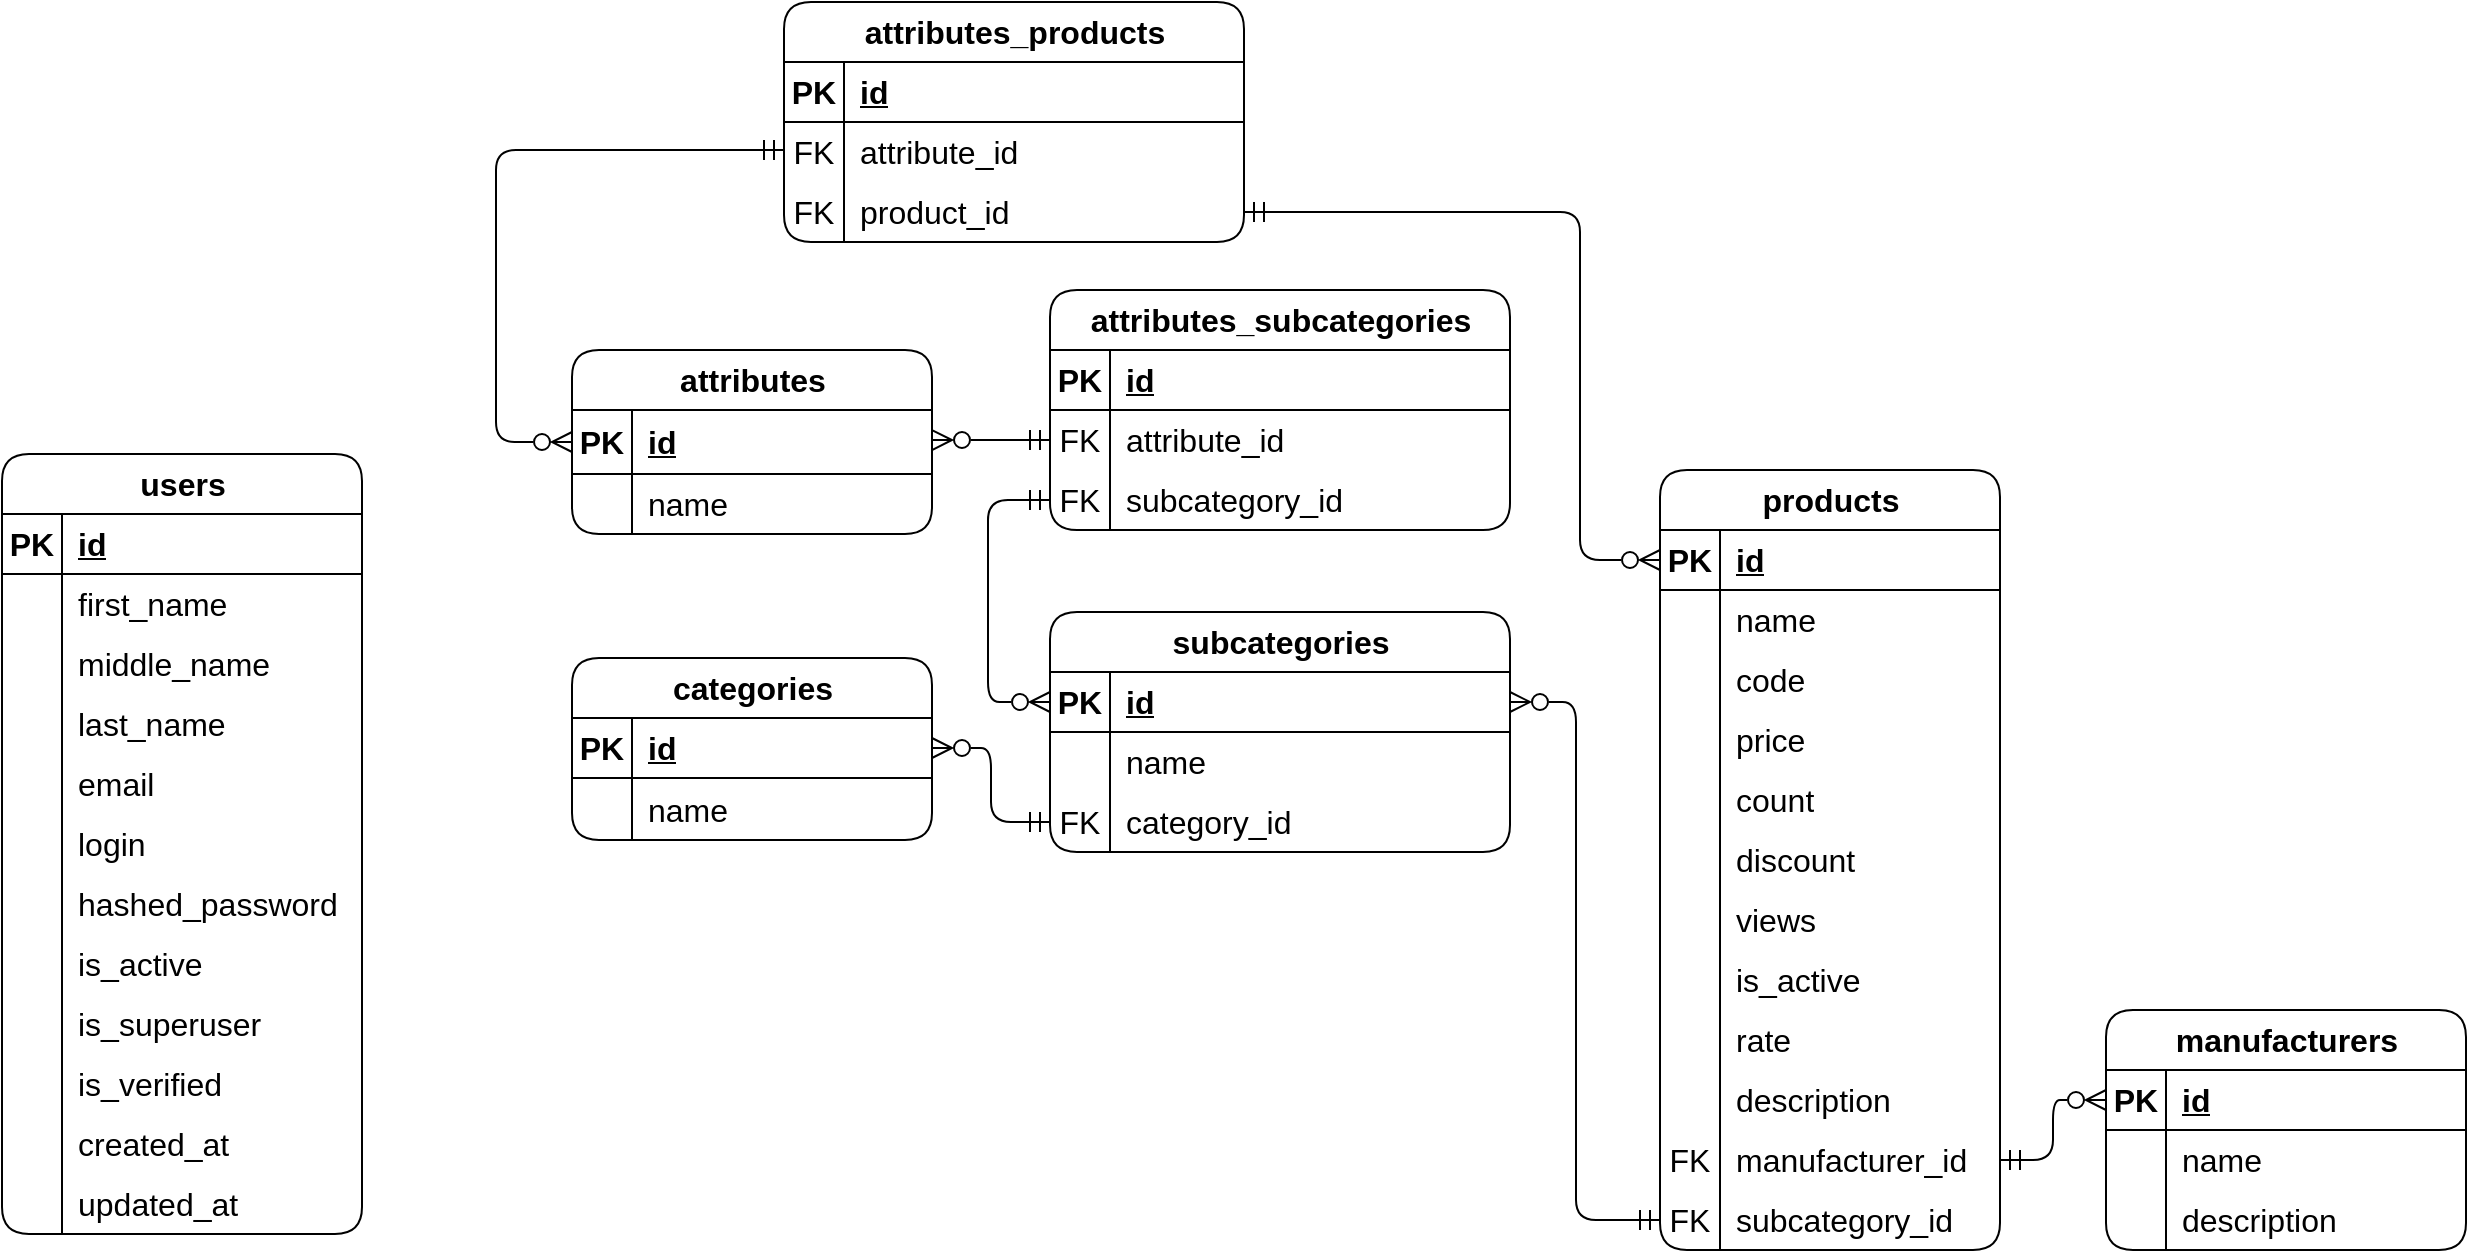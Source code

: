<mxfile version="21.6.1" type="device">
  <diagram id="R2lEEEUBdFMjLlhIrx00" name="Page-1">
    <mxGraphModel dx="1834" dy="1576" grid="0" gridSize="10" guides="1" tooltips="1" connect="1" arrows="1" fold="1" page="0" pageScale="1" pageWidth="850" pageHeight="1100" background="none" math="0" shadow="0" extFonts="Permanent Marker^https://fonts.googleapis.com/css?family=Permanent+Marker">
      <root>
        <mxCell id="0" />
        <mxCell id="1" parent="0" />
        <mxCell id="Qd2Kenu6FTk5K9v4xmrG-73" value="categories" style="shape=table;startSize=30;container=1;collapsible=0;childLayout=tableLayout;fixedRows=1;rowLines=0;fontStyle=1;align=center;resizeLast=1;html=1;fontSize=16;resizable=1;movable=1;expand=1;rounded=1;labelBackgroundColor=none;" parent="1" vertex="1">
          <mxGeometry x="-47" y="-89" width="180" height="91" as="geometry" />
        </mxCell>
        <mxCell id="Qd2Kenu6FTk5K9v4xmrG-74" value="" style="shape=tableRow;horizontal=0;startSize=0;swimlaneHead=0;swimlaneBody=0;fillColor=none;collapsible=0;dropTarget=0;points=[[0,0.5],[1,0.5]];portConstraint=eastwest;top=0;left=0;right=0;bottom=1;fontSize=16;labelBackgroundColor=none;" parent="Qd2Kenu6FTk5K9v4xmrG-73" vertex="1">
          <mxGeometry y="30" width="180" height="30" as="geometry" />
        </mxCell>
        <mxCell id="Qd2Kenu6FTk5K9v4xmrG-75" value="PK" style="shape=partialRectangle;connectable=0;fillColor=none;top=0;left=0;bottom=0;right=0;fontStyle=1;overflow=hidden;whiteSpace=wrap;html=1;fontSize=16;labelBackgroundColor=none;" parent="Qd2Kenu6FTk5K9v4xmrG-74" vertex="1">
          <mxGeometry width="30" height="30" as="geometry">
            <mxRectangle width="30" height="30" as="alternateBounds" />
          </mxGeometry>
        </mxCell>
        <mxCell id="Qd2Kenu6FTk5K9v4xmrG-76" value="id" style="shape=partialRectangle;connectable=0;fillColor=none;top=0;left=0;bottom=0;right=0;align=left;spacingLeft=6;fontStyle=5;overflow=hidden;whiteSpace=wrap;html=1;fontSize=16;labelBackgroundColor=none;" parent="Qd2Kenu6FTk5K9v4xmrG-74" vertex="1">
          <mxGeometry x="30" width="150" height="30" as="geometry">
            <mxRectangle width="150" height="30" as="alternateBounds" />
          </mxGeometry>
        </mxCell>
        <mxCell id="Qd2Kenu6FTk5K9v4xmrG-77" value="" style="shape=tableRow;horizontal=0;startSize=0;swimlaneHead=0;swimlaneBody=0;fillColor=none;collapsible=0;dropTarget=0;points=[[0,0.5],[1,0.5]];portConstraint=eastwest;top=0;left=0;right=0;bottom=0;fontSize=16;labelBackgroundColor=none;" parent="Qd2Kenu6FTk5K9v4xmrG-73" vertex="1">
          <mxGeometry y="60" width="180" height="31" as="geometry" />
        </mxCell>
        <mxCell id="Qd2Kenu6FTk5K9v4xmrG-78" value="" style="shape=partialRectangle;connectable=0;fillColor=none;top=0;left=0;bottom=0;right=0;editable=1;overflow=hidden;whiteSpace=wrap;html=1;fontSize=16;labelBackgroundColor=none;" parent="Qd2Kenu6FTk5K9v4xmrG-77" vertex="1">
          <mxGeometry width="30" height="31" as="geometry">
            <mxRectangle width="30" height="31" as="alternateBounds" />
          </mxGeometry>
        </mxCell>
        <mxCell id="Qd2Kenu6FTk5K9v4xmrG-79" value="name" style="shape=partialRectangle;connectable=0;fillColor=none;top=0;left=0;bottom=0;right=0;align=left;spacingLeft=6;overflow=hidden;whiteSpace=wrap;html=1;fontSize=16;labelBackgroundColor=none;" parent="Qd2Kenu6FTk5K9v4xmrG-77" vertex="1">
          <mxGeometry x="30" width="150" height="31" as="geometry">
            <mxRectangle width="150" height="31" as="alternateBounds" />
          </mxGeometry>
        </mxCell>
        <mxCell id="Qd2Kenu6FTk5K9v4xmrG-87" value="users" style="shape=table;startSize=30;container=1;collapsible=0;childLayout=tableLayout;fixedRows=1;rowLines=0;fontStyle=1;align=center;resizeLast=1;html=1;fontSize=16;resizable=1;movable=1;expand=1;rounded=1;labelBackgroundColor=none;" parent="1" vertex="1">
          <mxGeometry x="-332" y="-191" width="180" height="390" as="geometry" />
        </mxCell>
        <mxCell id="Qd2Kenu6FTk5K9v4xmrG-88" value="" style="shape=tableRow;horizontal=0;startSize=0;swimlaneHead=0;swimlaneBody=0;fillColor=none;collapsible=0;dropTarget=0;points=[[0,0.5],[1,0.5]];portConstraint=eastwest;top=0;left=0;right=0;bottom=1;fontSize=16;labelBackgroundColor=none;" parent="Qd2Kenu6FTk5K9v4xmrG-87" vertex="1">
          <mxGeometry y="30" width="180" height="30" as="geometry" />
        </mxCell>
        <mxCell id="Qd2Kenu6FTk5K9v4xmrG-89" value="PK" style="shape=partialRectangle;connectable=0;fillColor=none;top=0;left=0;bottom=0;right=0;fontStyle=1;overflow=hidden;whiteSpace=wrap;html=1;fontSize=16;labelBackgroundColor=none;" parent="Qd2Kenu6FTk5K9v4xmrG-88" vertex="1">
          <mxGeometry width="30" height="30" as="geometry">
            <mxRectangle width="30" height="30" as="alternateBounds" />
          </mxGeometry>
        </mxCell>
        <mxCell id="Qd2Kenu6FTk5K9v4xmrG-90" value="id" style="shape=partialRectangle;connectable=0;fillColor=none;top=0;left=0;bottom=0;right=0;align=left;spacingLeft=6;fontStyle=5;overflow=hidden;whiteSpace=wrap;html=1;fontSize=16;labelBackgroundColor=none;" parent="Qd2Kenu6FTk5K9v4xmrG-88" vertex="1">
          <mxGeometry x="30" width="150" height="30" as="geometry">
            <mxRectangle width="150" height="30" as="alternateBounds" />
          </mxGeometry>
        </mxCell>
        <mxCell id="Qd2Kenu6FTk5K9v4xmrG-91" value="" style="shape=tableRow;horizontal=0;startSize=0;swimlaneHead=0;swimlaneBody=0;fillColor=none;collapsible=0;dropTarget=0;points=[[0,0.5],[1,0.5]];portConstraint=eastwest;top=0;left=0;right=0;bottom=0;fontSize=16;labelBackgroundColor=none;" parent="Qd2Kenu6FTk5K9v4xmrG-87" vertex="1">
          <mxGeometry y="60" width="180" height="30" as="geometry" />
        </mxCell>
        <mxCell id="Qd2Kenu6FTk5K9v4xmrG-92" value="" style="shape=partialRectangle;connectable=0;fillColor=none;top=0;left=0;bottom=0;right=0;editable=1;overflow=hidden;whiteSpace=wrap;html=1;fontSize=16;labelBackgroundColor=none;" parent="Qd2Kenu6FTk5K9v4xmrG-91" vertex="1">
          <mxGeometry width="30" height="30" as="geometry">
            <mxRectangle width="30" height="30" as="alternateBounds" />
          </mxGeometry>
        </mxCell>
        <mxCell id="Qd2Kenu6FTk5K9v4xmrG-93" value="first_name" style="shape=partialRectangle;connectable=0;fillColor=none;top=0;left=0;bottom=0;right=0;align=left;spacingLeft=6;overflow=hidden;whiteSpace=wrap;html=1;fontSize=16;labelBackgroundColor=none;" parent="Qd2Kenu6FTk5K9v4xmrG-91" vertex="1">
          <mxGeometry x="30" width="150" height="30" as="geometry">
            <mxRectangle width="150" height="30" as="alternateBounds" />
          </mxGeometry>
        </mxCell>
        <mxCell id="Qd2Kenu6FTk5K9v4xmrG-94" value="" style="shape=tableRow;horizontal=0;startSize=0;swimlaneHead=0;swimlaneBody=0;fillColor=none;collapsible=0;dropTarget=0;points=[[0,0.5],[1,0.5]];portConstraint=eastwest;top=0;left=0;right=0;bottom=0;fontSize=16;labelBackgroundColor=none;" parent="Qd2Kenu6FTk5K9v4xmrG-87" vertex="1">
          <mxGeometry y="90" width="180" height="30" as="geometry" />
        </mxCell>
        <mxCell id="Qd2Kenu6FTk5K9v4xmrG-95" value="" style="shape=partialRectangle;connectable=0;fillColor=none;top=0;left=0;bottom=0;right=0;editable=1;overflow=hidden;whiteSpace=wrap;html=1;fontSize=16;labelBackgroundColor=none;" parent="Qd2Kenu6FTk5K9v4xmrG-94" vertex="1">
          <mxGeometry width="30" height="30" as="geometry">
            <mxRectangle width="30" height="30" as="alternateBounds" />
          </mxGeometry>
        </mxCell>
        <mxCell id="Qd2Kenu6FTk5K9v4xmrG-96" value="middle_name" style="shape=partialRectangle;connectable=0;fillColor=none;top=0;left=0;bottom=0;right=0;align=left;spacingLeft=6;overflow=hidden;whiteSpace=wrap;html=1;fontSize=16;labelBackgroundColor=none;" parent="Qd2Kenu6FTk5K9v4xmrG-94" vertex="1">
          <mxGeometry x="30" width="150" height="30" as="geometry">
            <mxRectangle width="150" height="30" as="alternateBounds" />
          </mxGeometry>
        </mxCell>
        <mxCell id="aoGhr8OTvPEaQ9YA5tF9-1" value="" style="shape=tableRow;horizontal=0;startSize=0;swimlaneHead=0;swimlaneBody=0;fillColor=none;collapsible=0;dropTarget=0;points=[[0,0.5],[1,0.5]];portConstraint=eastwest;top=0;left=0;right=0;bottom=0;fontSize=16;labelBackgroundColor=none;" parent="Qd2Kenu6FTk5K9v4xmrG-87" vertex="1">
          <mxGeometry y="120" width="180" height="30" as="geometry" />
        </mxCell>
        <mxCell id="aoGhr8OTvPEaQ9YA5tF9-2" value="" style="shape=partialRectangle;connectable=0;fillColor=none;top=0;left=0;bottom=0;right=0;editable=1;overflow=hidden;whiteSpace=wrap;html=1;fontSize=16;labelBackgroundColor=none;" parent="aoGhr8OTvPEaQ9YA5tF9-1" vertex="1">
          <mxGeometry width="30" height="30" as="geometry">
            <mxRectangle width="30" height="30" as="alternateBounds" />
          </mxGeometry>
        </mxCell>
        <mxCell id="aoGhr8OTvPEaQ9YA5tF9-3" value="last_name" style="shape=partialRectangle;connectable=0;fillColor=none;top=0;left=0;bottom=0;right=0;align=left;spacingLeft=6;overflow=hidden;whiteSpace=wrap;html=1;fontSize=16;labelBackgroundColor=none;" parent="aoGhr8OTvPEaQ9YA5tF9-1" vertex="1">
          <mxGeometry x="30" width="150" height="30" as="geometry">
            <mxRectangle width="150" height="30" as="alternateBounds" />
          </mxGeometry>
        </mxCell>
        <mxCell id="Qd2Kenu6FTk5K9v4xmrG-100" value="" style="shape=tableRow;horizontal=0;startSize=0;swimlaneHead=0;swimlaneBody=0;fillColor=none;collapsible=0;dropTarget=0;points=[[0,0.5],[1,0.5]];portConstraint=eastwest;top=0;left=0;right=0;bottom=0;fontSize=16;labelBackgroundColor=none;" parent="Qd2Kenu6FTk5K9v4xmrG-87" vertex="1">
          <mxGeometry y="150" width="180" height="30" as="geometry" />
        </mxCell>
        <mxCell id="Qd2Kenu6FTk5K9v4xmrG-101" value="" style="shape=partialRectangle;connectable=0;fillColor=none;top=0;left=0;bottom=0;right=0;editable=1;overflow=hidden;whiteSpace=wrap;html=1;fontSize=16;labelBackgroundColor=none;" parent="Qd2Kenu6FTk5K9v4xmrG-100" vertex="1">
          <mxGeometry width="30" height="30" as="geometry">
            <mxRectangle width="30" height="30" as="alternateBounds" />
          </mxGeometry>
        </mxCell>
        <mxCell id="Qd2Kenu6FTk5K9v4xmrG-102" value="email&lt;br&gt;" style="shape=partialRectangle;connectable=0;fillColor=none;top=0;left=0;bottom=0;right=0;align=left;spacingLeft=6;overflow=hidden;whiteSpace=wrap;html=1;fontSize=16;labelBackgroundColor=none;" parent="Qd2Kenu6FTk5K9v4xmrG-100" vertex="1">
          <mxGeometry x="30" width="150" height="30" as="geometry">
            <mxRectangle width="150" height="30" as="alternateBounds" />
          </mxGeometry>
        </mxCell>
        <mxCell id="Qd2Kenu6FTk5K9v4xmrG-97" value="" style="shape=tableRow;horizontal=0;startSize=0;swimlaneHead=0;swimlaneBody=0;fillColor=none;collapsible=0;dropTarget=0;points=[[0,0.5],[1,0.5]];portConstraint=eastwest;top=0;left=0;right=0;bottom=0;fontSize=16;labelBackgroundColor=none;" parent="Qd2Kenu6FTk5K9v4xmrG-87" vertex="1">
          <mxGeometry y="180" width="180" height="30" as="geometry" />
        </mxCell>
        <mxCell id="Qd2Kenu6FTk5K9v4xmrG-98" value="" style="shape=partialRectangle;connectable=0;fillColor=none;top=0;left=0;bottom=0;right=0;editable=1;overflow=hidden;whiteSpace=wrap;html=1;fontSize=16;labelBackgroundColor=none;" parent="Qd2Kenu6FTk5K9v4xmrG-97" vertex="1">
          <mxGeometry width="30" height="30" as="geometry">
            <mxRectangle width="30" height="30" as="alternateBounds" />
          </mxGeometry>
        </mxCell>
        <mxCell id="Qd2Kenu6FTk5K9v4xmrG-99" value="login" style="shape=partialRectangle;connectable=0;fillColor=none;top=0;left=0;bottom=0;right=0;align=left;spacingLeft=6;overflow=hidden;whiteSpace=wrap;html=1;fontSize=16;labelBackgroundColor=none;" parent="Qd2Kenu6FTk5K9v4xmrG-97" vertex="1">
          <mxGeometry x="30" width="150" height="30" as="geometry">
            <mxRectangle width="150" height="30" as="alternateBounds" />
          </mxGeometry>
        </mxCell>
        <mxCell id="Qd2Kenu6FTk5K9v4xmrG-103" value="" style="shape=tableRow;horizontal=0;startSize=0;swimlaneHead=0;swimlaneBody=0;fillColor=none;collapsible=0;dropTarget=0;points=[[0,0.5],[1,0.5]];portConstraint=eastwest;top=0;left=0;right=0;bottom=0;fontSize=16;labelBackgroundColor=none;" parent="Qd2Kenu6FTk5K9v4xmrG-87" vertex="1">
          <mxGeometry y="210" width="180" height="30" as="geometry" />
        </mxCell>
        <mxCell id="Qd2Kenu6FTk5K9v4xmrG-104" value="" style="shape=partialRectangle;connectable=0;fillColor=none;top=0;left=0;bottom=0;right=0;editable=1;overflow=hidden;whiteSpace=wrap;html=1;fontSize=16;labelBackgroundColor=none;" parent="Qd2Kenu6FTk5K9v4xmrG-103" vertex="1">
          <mxGeometry width="30" height="30" as="geometry">
            <mxRectangle width="30" height="30" as="alternateBounds" />
          </mxGeometry>
        </mxCell>
        <mxCell id="Qd2Kenu6FTk5K9v4xmrG-105" value="hashed_password&lt;br&gt;" style="shape=partialRectangle;connectable=0;fillColor=none;top=0;left=0;bottom=0;right=0;align=left;spacingLeft=6;overflow=hidden;whiteSpace=wrap;html=1;fontSize=16;labelBackgroundColor=none;" parent="Qd2Kenu6FTk5K9v4xmrG-103" vertex="1">
          <mxGeometry x="30" width="150" height="30" as="geometry">
            <mxRectangle width="150" height="30" as="alternateBounds" />
          </mxGeometry>
        </mxCell>
        <mxCell id="Qd2Kenu6FTk5K9v4xmrG-106" value="" style="shape=tableRow;horizontal=0;startSize=0;swimlaneHead=0;swimlaneBody=0;fillColor=none;collapsible=0;dropTarget=0;points=[[0,0.5],[1,0.5]];portConstraint=eastwest;top=0;left=0;right=0;bottom=0;fontSize=16;labelBackgroundColor=none;" parent="Qd2Kenu6FTk5K9v4xmrG-87" vertex="1">
          <mxGeometry y="240" width="180" height="30" as="geometry" />
        </mxCell>
        <mxCell id="Qd2Kenu6FTk5K9v4xmrG-107" value="" style="shape=partialRectangle;connectable=0;fillColor=none;top=0;left=0;bottom=0;right=0;editable=1;overflow=hidden;whiteSpace=wrap;html=1;fontSize=16;labelBackgroundColor=none;" parent="Qd2Kenu6FTk5K9v4xmrG-106" vertex="1">
          <mxGeometry width="30" height="30" as="geometry">
            <mxRectangle width="30" height="30" as="alternateBounds" />
          </mxGeometry>
        </mxCell>
        <mxCell id="Qd2Kenu6FTk5K9v4xmrG-108" value="is_active" style="shape=partialRectangle;connectable=0;fillColor=none;top=0;left=0;bottom=0;right=0;align=left;spacingLeft=6;overflow=hidden;whiteSpace=wrap;html=1;fontSize=16;labelBackgroundColor=none;" parent="Qd2Kenu6FTk5K9v4xmrG-106" vertex="1">
          <mxGeometry x="30" width="150" height="30" as="geometry">
            <mxRectangle width="150" height="30" as="alternateBounds" />
          </mxGeometry>
        </mxCell>
        <mxCell id="Qd2Kenu6FTk5K9v4xmrG-109" value="" style="shape=tableRow;horizontal=0;startSize=0;swimlaneHead=0;swimlaneBody=0;fillColor=none;collapsible=0;dropTarget=0;points=[[0,0.5],[1,0.5]];portConstraint=eastwest;top=0;left=0;right=0;bottom=0;fontSize=16;labelBackgroundColor=none;" parent="Qd2Kenu6FTk5K9v4xmrG-87" vertex="1">
          <mxGeometry y="270" width="180" height="30" as="geometry" />
        </mxCell>
        <mxCell id="Qd2Kenu6FTk5K9v4xmrG-110" value="" style="shape=partialRectangle;connectable=0;fillColor=none;top=0;left=0;bottom=0;right=0;editable=1;overflow=hidden;whiteSpace=wrap;html=1;fontSize=16;labelBackgroundColor=none;" parent="Qd2Kenu6FTk5K9v4xmrG-109" vertex="1">
          <mxGeometry width="30" height="30" as="geometry">
            <mxRectangle width="30" height="30" as="alternateBounds" />
          </mxGeometry>
        </mxCell>
        <mxCell id="Qd2Kenu6FTk5K9v4xmrG-111" value="is_superuser" style="shape=partialRectangle;connectable=0;fillColor=none;top=0;left=0;bottom=0;right=0;align=left;spacingLeft=6;overflow=hidden;whiteSpace=wrap;html=1;fontSize=16;labelBackgroundColor=none;" parent="Qd2Kenu6FTk5K9v4xmrG-109" vertex="1">
          <mxGeometry x="30" width="150" height="30" as="geometry">
            <mxRectangle width="150" height="30" as="alternateBounds" />
          </mxGeometry>
        </mxCell>
        <mxCell id="Qd2Kenu6FTk5K9v4xmrG-112" value="" style="shape=tableRow;horizontal=0;startSize=0;swimlaneHead=0;swimlaneBody=0;fillColor=none;collapsible=0;dropTarget=0;points=[[0,0.5],[1,0.5]];portConstraint=eastwest;top=0;left=0;right=0;bottom=0;fontSize=16;labelBackgroundColor=none;" parent="Qd2Kenu6FTk5K9v4xmrG-87" vertex="1">
          <mxGeometry y="300" width="180" height="30" as="geometry" />
        </mxCell>
        <mxCell id="Qd2Kenu6FTk5K9v4xmrG-113" value="" style="shape=partialRectangle;connectable=0;fillColor=none;top=0;left=0;bottom=0;right=0;editable=1;overflow=hidden;whiteSpace=wrap;html=1;fontSize=16;labelBackgroundColor=none;" parent="Qd2Kenu6FTk5K9v4xmrG-112" vertex="1">
          <mxGeometry width="30" height="30" as="geometry">
            <mxRectangle width="30" height="30" as="alternateBounds" />
          </mxGeometry>
        </mxCell>
        <mxCell id="Qd2Kenu6FTk5K9v4xmrG-114" value="is_verified" style="shape=partialRectangle;connectable=0;fillColor=none;top=0;left=0;bottom=0;right=0;align=left;spacingLeft=6;overflow=hidden;whiteSpace=wrap;html=1;fontSize=16;labelBackgroundColor=none;" parent="Qd2Kenu6FTk5K9v4xmrG-112" vertex="1">
          <mxGeometry x="30" width="150" height="30" as="geometry">
            <mxRectangle width="150" height="30" as="alternateBounds" />
          </mxGeometry>
        </mxCell>
        <mxCell id="Qd2Kenu6FTk5K9v4xmrG-115" value="" style="shape=tableRow;horizontal=0;startSize=0;swimlaneHead=0;swimlaneBody=0;fillColor=none;collapsible=0;dropTarget=0;points=[[0,0.5],[1,0.5]];portConstraint=eastwest;top=0;left=0;right=0;bottom=0;fontSize=16;labelBackgroundColor=none;" parent="Qd2Kenu6FTk5K9v4xmrG-87" vertex="1">
          <mxGeometry y="330" width="180" height="30" as="geometry" />
        </mxCell>
        <mxCell id="Qd2Kenu6FTk5K9v4xmrG-116" value="" style="shape=partialRectangle;connectable=0;fillColor=none;top=0;left=0;bottom=0;right=0;editable=1;overflow=hidden;whiteSpace=wrap;html=1;fontSize=16;labelBackgroundColor=none;" parent="Qd2Kenu6FTk5K9v4xmrG-115" vertex="1">
          <mxGeometry width="30" height="30" as="geometry">
            <mxRectangle width="30" height="30" as="alternateBounds" />
          </mxGeometry>
        </mxCell>
        <mxCell id="Qd2Kenu6FTk5K9v4xmrG-117" value="created_at" style="shape=partialRectangle;connectable=0;fillColor=none;top=0;left=0;bottom=0;right=0;align=left;spacingLeft=6;overflow=hidden;whiteSpace=wrap;html=1;fontSize=16;labelBackgroundColor=none;" parent="Qd2Kenu6FTk5K9v4xmrG-115" vertex="1">
          <mxGeometry x="30" width="150" height="30" as="geometry">
            <mxRectangle width="150" height="30" as="alternateBounds" />
          </mxGeometry>
        </mxCell>
        <mxCell id="Qd2Kenu6FTk5K9v4xmrG-118" value="" style="shape=tableRow;horizontal=0;startSize=0;swimlaneHead=0;swimlaneBody=0;fillColor=none;collapsible=0;dropTarget=0;points=[[0,0.5],[1,0.5]];portConstraint=eastwest;top=0;left=0;right=0;bottom=0;fontSize=16;labelBackgroundColor=none;" parent="Qd2Kenu6FTk5K9v4xmrG-87" vertex="1">
          <mxGeometry y="360" width="180" height="30" as="geometry" />
        </mxCell>
        <mxCell id="Qd2Kenu6FTk5K9v4xmrG-119" value="" style="shape=partialRectangle;connectable=0;fillColor=none;top=0;left=0;bottom=0;right=0;editable=1;overflow=hidden;whiteSpace=wrap;html=1;fontSize=16;labelBackgroundColor=none;" parent="Qd2Kenu6FTk5K9v4xmrG-118" vertex="1">
          <mxGeometry width="30" height="30" as="geometry">
            <mxRectangle width="30" height="30" as="alternateBounds" />
          </mxGeometry>
        </mxCell>
        <mxCell id="Qd2Kenu6FTk5K9v4xmrG-120" value="updated_at" style="shape=partialRectangle;connectable=0;fillColor=none;top=0;left=0;bottom=0;right=0;align=left;spacingLeft=6;overflow=hidden;whiteSpace=wrap;html=1;fontSize=16;labelBackgroundColor=none;" parent="Qd2Kenu6FTk5K9v4xmrG-118" vertex="1">
          <mxGeometry x="30" width="150" height="30" as="geometry">
            <mxRectangle width="150" height="30" as="alternateBounds" />
          </mxGeometry>
        </mxCell>
        <mxCell id="Qd2Kenu6FTk5K9v4xmrG-131" value="subcategories" style="shape=table;startSize=30;container=1;collapsible=0;childLayout=tableLayout;fixedRows=1;rowLines=0;fontStyle=1;align=center;resizeLast=1;html=1;fontSize=16;resizable=1;movable=1;expand=1;rounded=1;labelBackgroundColor=none;" parent="1" vertex="1">
          <mxGeometry x="192" y="-112" width="230" height="120" as="geometry" />
        </mxCell>
        <mxCell id="Qd2Kenu6FTk5K9v4xmrG-132" value="" style="shape=tableRow;horizontal=0;startSize=0;swimlaneHead=0;swimlaneBody=0;fillColor=none;collapsible=0;dropTarget=0;points=[[0,0.5],[1,0.5]];portConstraint=eastwest;top=0;left=0;right=0;bottom=1;fontSize=16;labelBackgroundColor=none;" parent="Qd2Kenu6FTk5K9v4xmrG-131" vertex="1">
          <mxGeometry y="30" width="230" height="30" as="geometry" />
        </mxCell>
        <mxCell id="Qd2Kenu6FTk5K9v4xmrG-133" value="PK" style="shape=partialRectangle;connectable=0;fillColor=none;top=0;left=0;bottom=0;right=0;fontStyle=1;overflow=hidden;whiteSpace=wrap;html=1;fontSize=16;labelBackgroundColor=none;" parent="Qd2Kenu6FTk5K9v4xmrG-132" vertex="1">
          <mxGeometry width="30" height="30" as="geometry">
            <mxRectangle width="30" height="30" as="alternateBounds" />
          </mxGeometry>
        </mxCell>
        <mxCell id="Qd2Kenu6FTk5K9v4xmrG-134" value="id" style="shape=partialRectangle;connectable=0;fillColor=none;top=0;left=0;bottom=0;right=0;align=left;spacingLeft=6;fontStyle=5;overflow=hidden;whiteSpace=wrap;html=1;fontSize=16;labelBackgroundColor=none;" parent="Qd2Kenu6FTk5K9v4xmrG-132" vertex="1">
          <mxGeometry x="30" width="200" height="30" as="geometry">
            <mxRectangle width="200" height="30" as="alternateBounds" />
          </mxGeometry>
        </mxCell>
        <mxCell id="Qd2Kenu6FTk5K9v4xmrG-135" value="" style="shape=tableRow;horizontal=0;startSize=0;swimlaneHead=0;swimlaneBody=0;fillColor=none;collapsible=0;dropTarget=0;points=[[0,0.5],[1,0.5]];portConstraint=eastwest;top=0;left=0;right=0;bottom=0;fontSize=16;labelBackgroundColor=none;" parent="Qd2Kenu6FTk5K9v4xmrG-131" vertex="1">
          <mxGeometry y="60" width="230" height="30" as="geometry" />
        </mxCell>
        <mxCell id="Qd2Kenu6FTk5K9v4xmrG-136" value="" style="shape=partialRectangle;connectable=0;fillColor=none;top=0;left=0;bottom=0;right=0;editable=1;overflow=hidden;whiteSpace=wrap;html=1;fontSize=16;labelBackgroundColor=none;" parent="Qd2Kenu6FTk5K9v4xmrG-135" vertex="1">
          <mxGeometry width="30" height="30" as="geometry">
            <mxRectangle width="30" height="30" as="alternateBounds" />
          </mxGeometry>
        </mxCell>
        <mxCell id="Qd2Kenu6FTk5K9v4xmrG-137" value="name" style="shape=partialRectangle;connectable=0;fillColor=none;top=0;left=0;bottom=0;right=0;align=left;spacingLeft=6;overflow=hidden;whiteSpace=wrap;html=1;fontSize=16;labelBackgroundColor=none;" parent="Qd2Kenu6FTk5K9v4xmrG-135" vertex="1">
          <mxGeometry x="30" width="200" height="30" as="geometry">
            <mxRectangle width="200" height="30" as="alternateBounds" />
          </mxGeometry>
        </mxCell>
        <mxCell id="Qd2Kenu6FTk5K9v4xmrG-141" value="" style="shape=tableRow;horizontal=0;startSize=0;swimlaneHead=0;swimlaneBody=0;fillColor=none;collapsible=0;dropTarget=0;points=[[0,0.5],[1,0.5]];portConstraint=eastwest;top=0;left=0;right=0;bottom=0;fontSize=16;labelBackgroundColor=none;" parent="Qd2Kenu6FTk5K9v4xmrG-131" vertex="1">
          <mxGeometry y="90" width="230" height="30" as="geometry" />
        </mxCell>
        <mxCell id="Qd2Kenu6FTk5K9v4xmrG-142" value="FK" style="shape=partialRectangle;connectable=0;fillColor=none;top=0;left=0;bottom=0;right=0;editable=1;overflow=hidden;whiteSpace=wrap;html=1;fontSize=16;labelBackgroundColor=none;" parent="Qd2Kenu6FTk5K9v4xmrG-141" vertex="1">
          <mxGeometry width="30" height="30" as="geometry">
            <mxRectangle width="30" height="30" as="alternateBounds" />
          </mxGeometry>
        </mxCell>
        <mxCell id="Qd2Kenu6FTk5K9v4xmrG-143" value="category_id" style="shape=partialRectangle;connectable=0;fillColor=none;top=0;left=0;bottom=0;right=0;align=left;spacingLeft=6;overflow=hidden;whiteSpace=wrap;html=1;fontSize=16;labelBackgroundColor=none;strokeColor=default;" parent="Qd2Kenu6FTk5K9v4xmrG-141" vertex="1">
          <mxGeometry x="30" width="200" height="30" as="geometry">
            <mxRectangle width="200" height="30" as="alternateBounds" />
          </mxGeometry>
        </mxCell>
        <mxCell id="Qd2Kenu6FTk5K9v4xmrG-150" style="rounded=1;orthogonalLoop=1;jettySize=auto;html=1;exitX=0;exitY=0.5;exitDx=0;exitDy=0;entryX=1;entryY=0.5;entryDx=0;entryDy=0;fontSize=12;startSize=8;endSize=8;elbow=vertical;edgeStyle=orthogonalEdgeStyle;labelBackgroundColor=none;fontColor=default;startArrow=ERmandOne;startFill=0;endArrow=ERzeroToMany;endFill=0;" parent="1" source="Qd2Kenu6FTk5K9v4xmrG-141" target="Qd2Kenu6FTk5K9v4xmrG-74" edge="1">
          <mxGeometry relative="1" as="geometry" />
        </mxCell>
        <mxCell id="Qd2Kenu6FTk5K9v4xmrG-151" value="products" style="shape=table;startSize=30;container=1;collapsible=0;childLayout=tableLayout;fixedRows=1;rowLines=0;fontStyle=1;align=center;resizeLast=1;html=1;fontSize=16;resizable=1;movable=1;expand=1;rounded=1;labelBackgroundColor=none;swimlaneFillColor=none;" parent="1" vertex="1">
          <mxGeometry x="497" y="-183" width="170" height="390" as="geometry" />
        </mxCell>
        <mxCell id="Qd2Kenu6FTk5K9v4xmrG-152" value="" style="shape=tableRow;horizontal=0;startSize=0;swimlaneHead=0;swimlaneBody=0;fillColor=none;collapsible=0;dropTarget=0;points=[[0,0.5],[1,0.5]];portConstraint=eastwest;top=0;left=0;right=0;bottom=1;fontSize=16;labelBackgroundColor=none;" parent="Qd2Kenu6FTk5K9v4xmrG-151" vertex="1">
          <mxGeometry y="30" width="170" height="30" as="geometry" />
        </mxCell>
        <mxCell id="Qd2Kenu6FTk5K9v4xmrG-153" value="PK" style="shape=partialRectangle;connectable=0;fillColor=none;top=0;left=0;bottom=0;right=0;fontStyle=1;overflow=hidden;whiteSpace=wrap;html=1;fontSize=16;labelBackgroundColor=none;" parent="Qd2Kenu6FTk5K9v4xmrG-152" vertex="1">
          <mxGeometry width="30" height="30" as="geometry">
            <mxRectangle width="30" height="30" as="alternateBounds" />
          </mxGeometry>
        </mxCell>
        <mxCell id="Qd2Kenu6FTk5K9v4xmrG-154" value="id" style="shape=partialRectangle;connectable=0;fillColor=none;top=0;left=0;bottom=0;right=0;align=left;spacingLeft=6;fontStyle=5;overflow=hidden;whiteSpace=wrap;html=1;fontSize=16;labelBackgroundColor=none;" parent="Qd2Kenu6FTk5K9v4xmrG-152" vertex="1">
          <mxGeometry x="30" width="140" height="30" as="geometry">
            <mxRectangle width="140" height="30" as="alternateBounds" />
          </mxGeometry>
        </mxCell>
        <mxCell id="Qd2Kenu6FTk5K9v4xmrG-155" value="" style="shape=tableRow;horizontal=0;startSize=0;swimlaneHead=0;swimlaneBody=0;fillColor=none;collapsible=0;dropTarget=0;points=[[0,0.5],[1,0.5]];portConstraint=eastwest;top=0;left=0;right=0;bottom=0;fontSize=16;labelBackgroundColor=none;" parent="Qd2Kenu6FTk5K9v4xmrG-151" vertex="1">
          <mxGeometry y="60" width="170" height="30" as="geometry" />
        </mxCell>
        <mxCell id="Qd2Kenu6FTk5K9v4xmrG-156" value="" style="shape=partialRectangle;connectable=0;fillColor=none;top=0;left=0;bottom=0;right=0;editable=1;overflow=hidden;whiteSpace=wrap;html=1;fontSize=16;labelBackgroundColor=none;" parent="Qd2Kenu6FTk5K9v4xmrG-155" vertex="1">
          <mxGeometry width="30" height="30" as="geometry">
            <mxRectangle width="30" height="30" as="alternateBounds" />
          </mxGeometry>
        </mxCell>
        <mxCell id="Qd2Kenu6FTk5K9v4xmrG-157" value="name" style="shape=partialRectangle;connectable=0;fillColor=none;top=0;left=0;bottom=0;right=0;align=left;spacingLeft=6;overflow=hidden;whiteSpace=wrap;html=1;fontSize=16;labelBackgroundColor=none;" parent="Qd2Kenu6FTk5K9v4xmrG-155" vertex="1">
          <mxGeometry x="30" width="140" height="30" as="geometry">
            <mxRectangle width="140" height="30" as="alternateBounds" />
          </mxGeometry>
        </mxCell>
        <mxCell id="Qd2Kenu6FTk5K9v4xmrG-158" value="" style="shape=tableRow;horizontal=0;startSize=0;swimlaneHead=0;swimlaneBody=0;fillColor=none;collapsible=0;dropTarget=0;points=[[0,0.5],[1,0.5]];portConstraint=eastwest;top=0;left=0;right=0;bottom=0;fontSize=16;labelBackgroundColor=none;" parent="Qd2Kenu6FTk5K9v4xmrG-151" vertex="1">
          <mxGeometry y="90" width="170" height="30" as="geometry" />
        </mxCell>
        <mxCell id="Qd2Kenu6FTk5K9v4xmrG-159" value="" style="shape=partialRectangle;connectable=0;fillColor=none;top=0;left=0;bottom=0;right=0;editable=1;overflow=hidden;whiteSpace=wrap;html=1;fontSize=16;labelBackgroundColor=none;" parent="Qd2Kenu6FTk5K9v4xmrG-158" vertex="1">
          <mxGeometry width="30" height="30" as="geometry">
            <mxRectangle width="30" height="30" as="alternateBounds" />
          </mxGeometry>
        </mxCell>
        <mxCell id="Qd2Kenu6FTk5K9v4xmrG-160" value="code" style="shape=partialRectangle;connectable=0;fillColor=none;top=0;left=0;bottom=0;right=0;align=left;spacingLeft=6;overflow=hidden;whiteSpace=wrap;html=1;fontSize=16;labelBackgroundColor=none;" parent="Qd2Kenu6FTk5K9v4xmrG-158" vertex="1">
          <mxGeometry x="30" width="140" height="30" as="geometry">
            <mxRectangle width="140" height="30" as="alternateBounds" />
          </mxGeometry>
        </mxCell>
        <mxCell id="Qd2Kenu6FTk5K9v4xmrG-161" value="" style="shape=tableRow;horizontal=0;startSize=0;swimlaneHead=0;swimlaneBody=0;fillColor=none;collapsible=0;dropTarget=0;points=[[0,0.5],[1,0.5]];portConstraint=eastwest;top=0;left=0;right=0;bottom=0;fontSize=16;labelBackgroundColor=none;" parent="Qd2Kenu6FTk5K9v4xmrG-151" vertex="1">
          <mxGeometry y="120" width="170" height="30" as="geometry" />
        </mxCell>
        <mxCell id="Qd2Kenu6FTk5K9v4xmrG-162" value="" style="shape=partialRectangle;connectable=0;fillColor=none;top=0;left=0;bottom=0;right=0;editable=1;overflow=hidden;whiteSpace=wrap;html=1;fontSize=16;labelBackgroundColor=none;" parent="Qd2Kenu6FTk5K9v4xmrG-161" vertex="1">
          <mxGeometry width="30" height="30" as="geometry">
            <mxRectangle width="30" height="30" as="alternateBounds" />
          </mxGeometry>
        </mxCell>
        <mxCell id="Qd2Kenu6FTk5K9v4xmrG-163" value="price" style="shape=partialRectangle;connectable=0;fillColor=none;top=0;left=0;bottom=0;right=0;align=left;spacingLeft=6;overflow=hidden;whiteSpace=wrap;html=1;fontSize=16;labelBackgroundColor=none;" parent="Qd2Kenu6FTk5K9v4xmrG-161" vertex="1">
          <mxGeometry x="30" width="140" height="30" as="geometry">
            <mxRectangle width="140" height="30" as="alternateBounds" />
          </mxGeometry>
        </mxCell>
        <mxCell id="ZzsraQ2IBqKGNRFqMmvB-20" value="" style="shape=tableRow;horizontal=0;startSize=0;swimlaneHead=0;swimlaneBody=0;fillColor=none;collapsible=0;dropTarget=0;points=[[0,0.5],[1,0.5]];portConstraint=eastwest;top=0;left=0;right=0;bottom=0;fontSize=16;labelBackgroundColor=none;" parent="Qd2Kenu6FTk5K9v4xmrG-151" vertex="1">
          <mxGeometry y="150" width="170" height="30" as="geometry" />
        </mxCell>
        <mxCell id="ZzsraQ2IBqKGNRFqMmvB-21" value="" style="shape=partialRectangle;connectable=0;fillColor=none;top=0;left=0;bottom=0;right=0;editable=1;overflow=hidden;whiteSpace=wrap;html=1;fontSize=16;labelBackgroundColor=none;" parent="ZzsraQ2IBqKGNRFqMmvB-20" vertex="1">
          <mxGeometry width="30" height="30" as="geometry">
            <mxRectangle width="30" height="30" as="alternateBounds" />
          </mxGeometry>
        </mxCell>
        <mxCell id="ZzsraQ2IBqKGNRFqMmvB-22" value="count" style="shape=partialRectangle;connectable=0;fillColor=none;top=0;left=0;bottom=0;right=0;align=left;spacingLeft=6;overflow=hidden;whiteSpace=wrap;html=1;fontSize=16;labelBackgroundColor=none;" parent="ZzsraQ2IBqKGNRFqMmvB-20" vertex="1">
          <mxGeometry x="30" width="140" height="30" as="geometry">
            <mxRectangle width="140" height="30" as="alternateBounds" />
          </mxGeometry>
        </mxCell>
        <mxCell id="ZzsraQ2IBqKGNRFqMmvB-23" value="" style="shape=tableRow;horizontal=0;startSize=0;swimlaneHead=0;swimlaneBody=0;fillColor=none;collapsible=0;dropTarget=0;points=[[0,0.5],[1,0.5]];portConstraint=eastwest;top=0;left=0;right=0;bottom=0;fontSize=16;labelBackgroundColor=none;" parent="Qd2Kenu6FTk5K9v4xmrG-151" vertex="1">
          <mxGeometry y="180" width="170" height="30" as="geometry" />
        </mxCell>
        <mxCell id="ZzsraQ2IBqKGNRFqMmvB-24" value="" style="shape=partialRectangle;connectable=0;fillColor=none;top=0;left=0;bottom=0;right=0;editable=1;overflow=hidden;whiteSpace=wrap;html=1;fontSize=16;labelBackgroundColor=none;" parent="ZzsraQ2IBqKGNRFqMmvB-23" vertex="1">
          <mxGeometry width="30" height="30" as="geometry">
            <mxRectangle width="30" height="30" as="alternateBounds" />
          </mxGeometry>
        </mxCell>
        <mxCell id="ZzsraQ2IBqKGNRFqMmvB-25" value="discount" style="shape=partialRectangle;connectable=0;fillColor=none;top=0;left=0;bottom=0;right=0;align=left;spacingLeft=6;overflow=hidden;whiteSpace=wrap;html=1;fontSize=16;labelBackgroundColor=none;" parent="ZzsraQ2IBqKGNRFqMmvB-23" vertex="1">
          <mxGeometry x="30" width="140" height="30" as="geometry">
            <mxRectangle width="140" height="30" as="alternateBounds" />
          </mxGeometry>
        </mxCell>
        <mxCell id="ZzsraQ2IBqKGNRFqMmvB-26" value="" style="shape=tableRow;horizontal=0;startSize=0;swimlaneHead=0;swimlaneBody=0;fillColor=none;collapsible=0;dropTarget=0;points=[[0,0.5],[1,0.5]];portConstraint=eastwest;top=0;left=0;right=0;bottom=0;fontSize=16;labelBackgroundColor=none;" parent="Qd2Kenu6FTk5K9v4xmrG-151" vertex="1">
          <mxGeometry y="210" width="170" height="30" as="geometry" />
        </mxCell>
        <mxCell id="ZzsraQ2IBqKGNRFqMmvB-27" value="" style="shape=partialRectangle;connectable=0;fillColor=none;top=0;left=0;bottom=0;right=0;editable=1;overflow=hidden;whiteSpace=wrap;html=1;fontSize=16;labelBackgroundColor=none;" parent="ZzsraQ2IBqKGNRFqMmvB-26" vertex="1">
          <mxGeometry width="30" height="30" as="geometry">
            <mxRectangle width="30" height="30" as="alternateBounds" />
          </mxGeometry>
        </mxCell>
        <mxCell id="ZzsraQ2IBqKGNRFqMmvB-28" value="views" style="shape=partialRectangle;connectable=0;fillColor=none;top=0;left=0;bottom=0;right=0;align=left;spacingLeft=6;overflow=hidden;whiteSpace=wrap;html=1;fontSize=16;labelBackgroundColor=none;" parent="ZzsraQ2IBqKGNRFqMmvB-26" vertex="1">
          <mxGeometry x="30" width="140" height="30" as="geometry">
            <mxRectangle width="140" height="30" as="alternateBounds" />
          </mxGeometry>
        </mxCell>
        <mxCell id="ZzsraQ2IBqKGNRFqMmvB-29" value="" style="shape=tableRow;horizontal=0;startSize=0;swimlaneHead=0;swimlaneBody=0;fillColor=none;collapsible=0;dropTarget=0;points=[[0,0.5],[1,0.5]];portConstraint=eastwest;top=0;left=0;right=0;bottom=0;fontSize=16;labelBackgroundColor=none;" parent="Qd2Kenu6FTk5K9v4xmrG-151" vertex="1">
          <mxGeometry y="240" width="170" height="30" as="geometry" />
        </mxCell>
        <mxCell id="ZzsraQ2IBqKGNRFqMmvB-30" value="" style="shape=partialRectangle;connectable=0;fillColor=none;top=0;left=0;bottom=0;right=0;editable=1;overflow=hidden;whiteSpace=wrap;html=1;fontSize=16;labelBackgroundColor=none;" parent="ZzsraQ2IBqKGNRFqMmvB-29" vertex="1">
          <mxGeometry width="30" height="30" as="geometry">
            <mxRectangle width="30" height="30" as="alternateBounds" />
          </mxGeometry>
        </mxCell>
        <mxCell id="ZzsraQ2IBqKGNRFqMmvB-31" value="is_active" style="shape=partialRectangle;connectable=0;fillColor=none;top=0;left=0;bottom=0;right=0;align=left;spacingLeft=6;overflow=hidden;whiteSpace=wrap;html=1;fontSize=16;labelBackgroundColor=none;" parent="ZzsraQ2IBqKGNRFqMmvB-29" vertex="1">
          <mxGeometry x="30" width="140" height="30" as="geometry">
            <mxRectangle width="140" height="30" as="alternateBounds" />
          </mxGeometry>
        </mxCell>
        <mxCell id="_RCOZM-r8Z96J9l5KV1c-1" value="" style="shape=tableRow;horizontal=0;startSize=0;swimlaneHead=0;swimlaneBody=0;fillColor=none;collapsible=0;dropTarget=0;points=[[0,0.5],[1,0.5]];portConstraint=eastwest;top=0;left=0;right=0;bottom=0;fontSize=16;labelBackgroundColor=none;" parent="Qd2Kenu6FTk5K9v4xmrG-151" vertex="1">
          <mxGeometry y="270" width="170" height="30" as="geometry" />
        </mxCell>
        <mxCell id="_RCOZM-r8Z96J9l5KV1c-2" value="" style="shape=partialRectangle;connectable=0;fillColor=none;top=0;left=0;bottom=0;right=0;editable=1;overflow=hidden;whiteSpace=wrap;html=1;fontSize=16;labelBackgroundColor=none;" parent="_RCOZM-r8Z96J9l5KV1c-1" vertex="1">
          <mxGeometry width="30" height="30" as="geometry">
            <mxRectangle width="30" height="30" as="alternateBounds" />
          </mxGeometry>
        </mxCell>
        <mxCell id="_RCOZM-r8Z96J9l5KV1c-3" value="rate" style="shape=partialRectangle;connectable=0;fillColor=none;top=0;left=0;bottom=0;right=0;align=left;spacingLeft=6;overflow=hidden;whiteSpace=wrap;html=1;fontSize=16;labelBackgroundColor=none;" parent="_RCOZM-r8Z96J9l5KV1c-1" vertex="1">
          <mxGeometry x="30" width="140" height="30" as="geometry">
            <mxRectangle width="140" height="30" as="alternateBounds" />
          </mxGeometry>
        </mxCell>
        <mxCell id="ZzsraQ2IBqKGNRFqMmvB-32" value="" style="shape=tableRow;horizontal=0;startSize=0;swimlaneHead=0;swimlaneBody=0;fillColor=none;collapsible=0;dropTarget=0;points=[[0,0.5],[1,0.5]];portConstraint=eastwest;top=0;left=0;right=0;bottom=0;fontSize=16;labelBackgroundColor=none;" parent="Qd2Kenu6FTk5K9v4xmrG-151" vertex="1">
          <mxGeometry y="300" width="170" height="30" as="geometry" />
        </mxCell>
        <mxCell id="ZzsraQ2IBqKGNRFqMmvB-33" value="" style="shape=partialRectangle;connectable=0;fillColor=none;top=0;left=0;bottom=0;right=0;editable=1;overflow=hidden;whiteSpace=wrap;html=1;fontSize=16;labelBackgroundColor=none;" parent="ZzsraQ2IBqKGNRFqMmvB-32" vertex="1">
          <mxGeometry width="30" height="30" as="geometry">
            <mxRectangle width="30" height="30" as="alternateBounds" />
          </mxGeometry>
        </mxCell>
        <mxCell id="ZzsraQ2IBqKGNRFqMmvB-34" value="description" style="shape=partialRectangle;connectable=0;fillColor=none;top=0;left=0;bottom=0;right=0;align=left;spacingLeft=6;overflow=hidden;whiteSpace=wrap;html=1;fontSize=16;labelBackgroundColor=none;" parent="ZzsraQ2IBqKGNRFqMmvB-32" vertex="1">
          <mxGeometry x="30" width="140" height="30" as="geometry">
            <mxRectangle width="140" height="30" as="alternateBounds" />
          </mxGeometry>
        </mxCell>
        <mxCell id="ZzsraQ2IBqKGNRFqMmvB-35" value="" style="shape=tableRow;horizontal=0;startSize=0;swimlaneHead=0;swimlaneBody=0;fillColor=none;collapsible=0;dropTarget=0;points=[[0,0.5],[1,0.5]];portConstraint=eastwest;top=0;left=0;right=0;bottom=0;fontSize=16;labelBackgroundColor=none;" parent="Qd2Kenu6FTk5K9v4xmrG-151" vertex="1">
          <mxGeometry y="330" width="170" height="30" as="geometry" />
        </mxCell>
        <mxCell id="ZzsraQ2IBqKGNRFqMmvB-36" value="FK" style="shape=partialRectangle;connectable=0;fillColor=none;top=0;left=0;bottom=0;right=0;editable=1;overflow=hidden;whiteSpace=wrap;html=1;fontSize=16;labelBackgroundColor=none;" parent="ZzsraQ2IBqKGNRFqMmvB-35" vertex="1">
          <mxGeometry width="30" height="30" as="geometry">
            <mxRectangle width="30" height="30" as="alternateBounds" />
          </mxGeometry>
        </mxCell>
        <mxCell id="ZzsraQ2IBqKGNRFqMmvB-37" value="manufacturer_id" style="shape=partialRectangle;connectable=0;fillColor=none;top=0;left=0;bottom=0;right=0;align=left;spacingLeft=6;overflow=hidden;whiteSpace=wrap;html=1;fontSize=16;labelBackgroundColor=none;" parent="ZzsraQ2IBqKGNRFqMmvB-35" vertex="1">
          <mxGeometry x="30" width="140" height="30" as="geometry">
            <mxRectangle width="140" height="30" as="alternateBounds" />
          </mxGeometry>
        </mxCell>
        <mxCell id="ZzsraQ2IBqKGNRFqMmvB-38" value="" style="shape=tableRow;horizontal=0;startSize=0;swimlaneHead=0;swimlaneBody=0;fillColor=none;collapsible=0;dropTarget=0;points=[[0,0.5],[1,0.5]];portConstraint=eastwest;top=0;left=0;right=0;bottom=0;fontSize=16;labelBackgroundColor=none;" parent="Qd2Kenu6FTk5K9v4xmrG-151" vertex="1">
          <mxGeometry y="360" width="170" height="30" as="geometry" />
        </mxCell>
        <mxCell id="ZzsraQ2IBqKGNRFqMmvB-39" value="FK" style="shape=partialRectangle;connectable=0;fillColor=none;top=0;left=0;bottom=0;right=0;editable=1;overflow=hidden;whiteSpace=wrap;html=1;fontSize=16;labelBackgroundColor=none;" parent="ZzsraQ2IBqKGNRFqMmvB-38" vertex="1">
          <mxGeometry width="30" height="30" as="geometry">
            <mxRectangle width="30" height="30" as="alternateBounds" />
          </mxGeometry>
        </mxCell>
        <mxCell id="ZzsraQ2IBqKGNRFqMmvB-40" value="subcategory_id" style="shape=partialRectangle;connectable=0;fillColor=none;top=0;left=0;bottom=0;right=0;align=left;spacingLeft=6;overflow=hidden;whiteSpace=wrap;html=1;fontSize=16;labelBackgroundColor=none;" parent="ZzsraQ2IBqKGNRFqMmvB-38" vertex="1">
          <mxGeometry x="30" width="140" height="30" as="geometry">
            <mxRectangle width="140" height="30" as="alternateBounds" />
          </mxGeometry>
        </mxCell>
        <mxCell id="aoGhr8OTvPEaQ9YA5tF9-4" value="manufacturers" style="shape=table;startSize=30;container=1;collapsible=0;childLayout=tableLayout;fixedRows=1;rowLines=0;fontStyle=1;align=center;resizeLast=1;html=1;fontSize=16;resizable=1;movable=1;expand=1;rounded=1;labelBackgroundColor=none;swimlaneFillColor=none;" parent="1" vertex="1">
          <mxGeometry x="720" y="87" width="180" height="120" as="geometry" />
        </mxCell>
        <mxCell id="aoGhr8OTvPEaQ9YA5tF9-5" value="" style="shape=tableRow;horizontal=0;startSize=0;swimlaneHead=0;swimlaneBody=0;fillColor=none;collapsible=0;dropTarget=0;points=[[0,0.5],[1,0.5]];portConstraint=eastwest;top=0;left=0;right=0;bottom=1;fontSize=16;labelBackgroundColor=none;" parent="aoGhr8OTvPEaQ9YA5tF9-4" vertex="1">
          <mxGeometry y="30" width="180" height="30" as="geometry" />
        </mxCell>
        <mxCell id="aoGhr8OTvPEaQ9YA5tF9-6" value="PK" style="shape=partialRectangle;connectable=0;fillColor=none;top=0;left=0;bottom=0;right=0;fontStyle=1;overflow=hidden;whiteSpace=wrap;html=1;fontSize=16;labelBackgroundColor=none;" parent="aoGhr8OTvPEaQ9YA5tF9-5" vertex="1">
          <mxGeometry width="30" height="30" as="geometry">
            <mxRectangle width="30" height="30" as="alternateBounds" />
          </mxGeometry>
        </mxCell>
        <mxCell id="aoGhr8OTvPEaQ9YA5tF9-7" value="id" style="shape=partialRectangle;connectable=0;fillColor=none;top=0;left=0;bottom=0;right=0;align=left;spacingLeft=6;fontStyle=5;overflow=hidden;whiteSpace=wrap;html=1;fontSize=16;labelBackgroundColor=none;" parent="aoGhr8OTvPEaQ9YA5tF9-5" vertex="1">
          <mxGeometry x="30" width="150" height="30" as="geometry">
            <mxRectangle width="150" height="30" as="alternateBounds" />
          </mxGeometry>
        </mxCell>
        <mxCell id="aoGhr8OTvPEaQ9YA5tF9-8" value="" style="shape=tableRow;horizontal=0;startSize=0;swimlaneHead=0;swimlaneBody=0;fillColor=none;collapsible=0;dropTarget=0;points=[[0,0.5],[1,0.5]];portConstraint=eastwest;top=0;left=0;right=0;bottom=0;fontSize=16;labelBackgroundColor=none;" parent="aoGhr8OTvPEaQ9YA5tF9-4" vertex="1">
          <mxGeometry y="60" width="180" height="30" as="geometry" />
        </mxCell>
        <mxCell id="aoGhr8OTvPEaQ9YA5tF9-9" value="" style="shape=partialRectangle;connectable=0;fillColor=none;top=0;left=0;bottom=0;right=0;editable=1;overflow=hidden;whiteSpace=wrap;html=1;fontSize=16;labelBackgroundColor=none;" parent="aoGhr8OTvPEaQ9YA5tF9-8" vertex="1">
          <mxGeometry width="30" height="30" as="geometry">
            <mxRectangle width="30" height="30" as="alternateBounds" />
          </mxGeometry>
        </mxCell>
        <mxCell id="aoGhr8OTvPEaQ9YA5tF9-10" value="name" style="shape=partialRectangle;connectable=0;fillColor=none;top=0;left=0;bottom=0;right=0;align=left;spacingLeft=6;overflow=hidden;whiteSpace=wrap;html=1;fontSize=16;labelBackgroundColor=none;" parent="aoGhr8OTvPEaQ9YA5tF9-8" vertex="1">
          <mxGeometry x="30" width="150" height="30" as="geometry">
            <mxRectangle width="150" height="30" as="alternateBounds" />
          </mxGeometry>
        </mxCell>
        <mxCell id="aoGhr8OTvPEaQ9YA5tF9-11" value="" style="shape=tableRow;horizontal=0;startSize=0;swimlaneHead=0;swimlaneBody=0;fillColor=none;collapsible=0;dropTarget=0;points=[[0,0.5],[1,0.5]];portConstraint=eastwest;top=0;left=0;right=0;bottom=0;fontSize=16;labelBackgroundColor=none;" parent="aoGhr8OTvPEaQ9YA5tF9-4" vertex="1">
          <mxGeometry y="90" width="180" height="30" as="geometry" />
        </mxCell>
        <mxCell id="aoGhr8OTvPEaQ9YA5tF9-12" value="" style="shape=partialRectangle;connectable=0;fillColor=none;top=0;left=0;bottom=0;right=0;editable=1;overflow=hidden;whiteSpace=wrap;html=1;fontSize=16;labelBackgroundColor=none;" parent="aoGhr8OTvPEaQ9YA5tF9-11" vertex="1">
          <mxGeometry width="30" height="30" as="geometry">
            <mxRectangle width="30" height="30" as="alternateBounds" />
          </mxGeometry>
        </mxCell>
        <mxCell id="aoGhr8OTvPEaQ9YA5tF9-13" value="description" style="shape=partialRectangle;connectable=0;fillColor=none;top=0;left=0;bottom=0;right=0;align=left;spacingLeft=6;overflow=hidden;whiteSpace=wrap;html=1;fontSize=16;labelBackgroundColor=none;" parent="aoGhr8OTvPEaQ9YA5tF9-11" vertex="1">
          <mxGeometry x="30" width="150" height="30" as="geometry">
            <mxRectangle width="150" height="30" as="alternateBounds" />
          </mxGeometry>
        </mxCell>
        <mxCell id="aoGhr8OTvPEaQ9YA5tF9-40" style="edgeStyle=orthogonalEdgeStyle;rounded=1;orthogonalLoop=1;jettySize=auto;html=1;entryX=1;entryY=0.5;entryDx=0;entryDy=0;fontSize=12;startSize=8;endSize=8;startArrow=ERmandOne;startFill=0;endArrow=ERzeroToMany;endFill=0;exitX=0;exitY=0.5;exitDx=0;exitDy=0;" parent="1" source="ZzsraQ2IBqKGNRFqMmvB-38" target="Qd2Kenu6FTk5K9v4xmrG-132" edge="1">
          <mxGeometry relative="1" as="geometry">
            <Array as="points">
              <mxPoint x="455" y="192" />
              <mxPoint x="455" y="-67" />
            </Array>
          </mxGeometry>
        </mxCell>
        <mxCell id="aoGhr8OTvPEaQ9YA5tF9-43" value="attributes" style="shape=table;startSize=30;container=1;collapsible=0;childLayout=tableLayout;fixedRows=1;rowLines=0;fontStyle=1;align=center;resizeLast=1;html=1;fontSize=16;resizable=1;movable=1;expand=1;rounded=1;labelBackgroundColor=none;swimlaneFillColor=none;shadow=0;swimlaneLine=1;fillStyle=auto;" parent="1" vertex="1">
          <mxGeometry x="-47" y="-243" width="180" height="92" as="geometry" />
        </mxCell>
        <mxCell id="aoGhr8OTvPEaQ9YA5tF9-44" value="" style="shape=tableRow;horizontal=0;startSize=0;swimlaneHead=0;swimlaneBody=0;fillColor=none;collapsible=0;dropTarget=0;points=[[0,0.5],[1,0.5]];portConstraint=eastwest;top=0;left=0;right=0;bottom=1;fontSize=16;labelBackgroundColor=none;" parent="aoGhr8OTvPEaQ9YA5tF9-43" vertex="1">
          <mxGeometry y="30" width="180" height="32" as="geometry" />
        </mxCell>
        <mxCell id="aoGhr8OTvPEaQ9YA5tF9-45" value="PK" style="shape=partialRectangle;connectable=0;fillColor=none;top=0;left=0;bottom=0;right=0;fontStyle=1;overflow=hidden;whiteSpace=wrap;html=1;fontSize=16;labelBackgroundColor=none;" parent="aoGhr8OTvPEaQ9YA5tF9-44" vertex="1">
          <mxGeometry width="30" height="32" as="geometry">
            <mxRectangle width="30" height="32" as="alternateBounds" />
          </mxGeometry>
        </mxCell>
        <mxCell id="aoGhr8OTvPEaQ9YA5tF9-46" value="id" style="shape=partialRectangle;connectable=0;fillColor=none;top=0;left=0;bottom=0;right=0;align=left;spacingLeft=6;fontStyle=5;overflow=hidden;whiteSpace=wrap;html=1;fontSize=16;labelBackgroundColor=none;" parent="aoGhr8OTvPEaQ9YA5tF9-44" vertex="1">
          <mxGeometry x="30" width="150" height="32" as="geometry">
            <mxRectangle width="150" height="32" as="alternateBounds" />
          </mxGeometry>
        </mxCell>
        <mxCell id="aoGhr8OTvPEaQ9YA5tF9-47" value="" style="shape=tableRow;horizontal=0;startSize=0;swimlaneHead=0;swimlaneBody=0;fillColor=none;collapsible=0;dropTarget=0;points=[[0,0.5],[1,0.5]];portConstraint=eastwest;top=0;left=0;right=0;bottom=0;fontSize=16;labelBackgroundColor=none;" parent="aoGhr8OTvPEaQ9YA5tF9-43" vertex="1">
          <mxGeometry y="62" width="180" height="30" as="geometry" />
        </mxCell>
        <mxCell id="aoGhr8OTvPEaQ9YA5tF9-48" value="" style="shape=partialRectangle;connectable=0;fillColor=none;top=0;left=0;bottom=0;right=0;editable=1;overflow=hidden;whiteSpace=wrap;html=1;fontSize=16;labelBackgroundColor=none;" parent="aoGhr8OTvPEaQ9YA5tF9-47" vertex="1">
          <mxGeometry width="30" height="30" as="geometry">
            <mxRectangle width="30" height="30" as="alternateBounds" />
          </mxGeometry>
        </mxCell>
        <mxCell id="aoGhr8OTvPEaQ9YA5tF9-49" value="name" style="shape=partialRectangle;connectable=0;fillColor=none;top=0;left=0;bottom=0;right=0;align=left;spacingLeft=6;overflow=hidden;whiteSpace=wrap;html=1;fontSize=16;labelBackgroundColor=none;" parent="aoGhr8OTvPEaQ9YA5tF9-47" vertex="1">
          <mxGeometry x="30" width="150" height="30" as="geometry">
            <mxRectangle width="150" height="30" as="alternateBounds" />
          </mxGeometry>
        </mxCell>
        <mxCell id="aoGhr8OTvPEaQ9YA5tF9-77" value="attributes_subcategories" style="shape=table;startSize=30;container=1;collapsible=0;childLayout=tableLayout;fixedRows=1;rowLines=0;fontStyle=1;align=center;resizeLast=1;html=1;fontSize=16;resizable=1;movable=1;expand=1;rounded=1;labelBackgroundColor=none;swimlaneFillColor=none;shadow=0;strokeColor=default;gradientColor=none;" parent="1" vertex="1">
          <mxGeometry x="192" y="-273" width="230" height="120" as="geometry" />
        </mxCell>
        <mxCell id="aoGhr8OTvPEaQ9YA5tF9-78" value="" style="shape=tableRow;horizontal=0;startSize=0;swimlaneHead=0;swimlaneBody=0;fillColor=none;collapsible=0;dropTarget=0;points=[[0,0.5],[1,0.5]];portConstraint=eastwest;top=0;left=0;right=0;bottom=1;fontSize=16;labelBackgroundColor=none;" parent="aoGhr8OTvPEaQ9YA5tF9-77" vertex="1">
          <mxGeometry y="30" width="230" height="30" as="geometry" />
        </mxCell>
        <mxCell id="aoGhr8OTvPEaQ9YA5tF9-79" value="PK" style="shape=partialRectangle;connectable=0;fillColor=none;top=0;left=0;bottom=0;right=0;fontStyle=1;overflow=hidden;whiteSpace=wrap;html=1;fontSize=16;labelBackgroundColor=none;" parent="aoGhr8OTvPEaQ9YA5tF9-78" vertex="1">
          <mxGeometry width="30" height="30" as="geometry">
            <mxRectangle width="30" height="30" as="alternateBounds" />
          </mxGeometry>
        </mxCell>
        <mxCell id="aoGhr8OTvPEaQ9YA5tF9-80" value="id" style="shape=partialRectangle;connectable=0;fillColor=none;top=0;left=0;bottom=0;right=0;align=left;spacingLeft=6;fontStyle=5;overflow=hidden;whiteSpace=wrap;html=1;fontSize=16;labelBackgroundColor=none;" parent="aoGhr8OTvPEaQ9YA5tF9-78" vertex="1">
          <mxGeometry x="30" width="200" height="30" as="geometry">
            <mxRectangle width="200" height="30" as="alternateBounds" />
          </mxGeometry>
        </mxCell>
        <mxCell id="aoGhr8OTvPEaQ9YA5tF9-81" value="" style="shape=tableRow;horizontal=0;startSize=0;swimlaneHead=0;swimlaneBody=0;fillColor=none;collapsible=0;dropTarget=0;points=[[0,0.5],[1,0.5]];portConstraint=eastwest;top=0;left=0;right=0;bottom=0;fontSize=16;labelBackgroundColor=none;" parent="aoGhr8OTvPEaQ9YA5tF9-77" vertex="1">
          <mxGeometry y="60" width="230" height="30" as="geometry" />
        </mxCell>
        <mxCell id="aoGhr8OTvPEaQ9YA5tF9-82" value="FK" style="shape=partialRectangle;connectable=0;fillColor=none;top=0;left=0;bottom=0;right=0;editable=1;overflow=hidden;whiteSpace=wrap;html=1;fontSize=16;labelBackgroundColor=none;" parent="aoGhr8OTvPEaQ9YA5tF9-81" vertex="1">
          <mxGeometry width="30" height="30" as="geometry">
            <mxRectangle width="30" height="30" as="alternateBounds" />
          </mxGeometry>
        </mxCell>
        <mxCell id="aoGhr8OTvPEaQ9YA5tF9-83" value="attribute_id" style="shape=partialRectangle;connectable=0;fillColor=none;top=0;left=0;bottom=0;right=0;align=left;spacingLeft=6;overflow=hidden;whiteSpace=wrap;html=1;fontSize=16;labelBackgroundColor=none;" parent="aoGhr8OTvPEaQ9YA5tF9-81" vertex="1">
          <mxGeometry x="30" width="200" height="30" as="geometry">
            <mxRectangle width="200" height="30" as="alternateBounds" />
          </mxGeometry>
        </mxCell>
        <mxCell id="aoGhr8OTvPEaQ9YA5tF9-84" value="" style="shape=tableRow;horizontal=0;startSize=0;swimlaneHead=0;swimlaneBody=0;fillColor=none;collapsible=0;dropTarget=0;points=[[0,0.5],[1,0.5]];portConstraint=eastwest;top=0;left=0;right=0;bottom=0;fontSize=16;labelBackgroundColor=none;" parent="aoGhr8OTvPEaQ9YA5tF9-77" vertex="1">
          <mxGeometry y="90" width="230" height="30" as="geometry" />
        </mxCell>
        <mxCell id="aoGhr8OTvPEaQ9YA5tF9-85" value="FK" style="shape=partialRectangle;connectable=0;fillColor=none;top=0;left=0;bottom=0;right=0;editable=1;overflow=hidden;whiteSpace=wrap;html=1;fontSize=16;labelBackgroundColor=none;" parent="aoGhr8OTvPEaQ9YA5tF9-84" vertex="1">
          <mxGeometry width="30" height="30" as="geometry">
            <mxRectangle width="30" height="30" as="alternateBounds" />
          </mxGeometry>
        </mxCell>
        <mxCell id="aoGhr8OTvPEaQ9YA5tF9-86" value="subcategory_id" style="shape=partialRectangle;connectable=0;fillColor=none;top=0;left=0;bottom=0;right=0;align=left;spacingLeft=6;overflow=hidden;whiteSpace=wrap;html=1;fontSize=16;labelBackgroundColor=none;" parent="aoGhr8OTvPEaQ9YA5tF9-84" vertex="1">
          <mxGeometry x="30" width="200" height="30" as="geometry">
            <mxRectangle width="200" height="30" as="alternateBounds" />
          </mxGeometry>
        </mxCell>
        <mxCell id="aoGhr8OTvPEaQ9YA5tF9-98" style="edgeStyle=orthogonalEdgeStyle;rounded=1;orthogonalLoop=1;jettySize=auto;html=1;exitX=0;exitY=0.5;exitDx=0;exitDy=0;entryX=0;entryY=0.5;entryDx=0;entryDy=0;fontSize=12;startSize=8;endSize=8;startArrow=ERmandOne;startFill=0;endArrow=ERzeroToMany;endFill=0;" parent="1" source="aoGhr8OTvPEaQ9YA5tF9-84" target="Qd2Kenu6FTk5K9v4xmrG-132" edge="1">
          <mxGeometry relative="1" as="geometry">
            <Array as="points">
              <mxPoint x="161" y="-168" />
              <mxPoint x="161" y="-67" />
            </Array>
          </mxGeometry>
        </mxCell>
        <mxCell id="aoGhr8OTvPEaQ9YA5tF9-99" style="edgeStyle=orthogonalEdgeStyle;rounded=1;orthogonalLoop=1;jettySize=auto;html=1;exitX=0;exitY=0.5;exitDx=0;exitDy=0;entryX=1;entryY=0.469;entryDx=0;entryDy=0;entryPerimeter=0;fontSize=12;startSize=8;endSize=8;startArrow=ERmandOne;startFill=0;endArrow=ERzeroToMany;endFill=0;" parent="1" source="aoGhr8OTvPEaQ9YA5tF9-81" target="aoGhr8OTvPEaQ9YA5tF9-44" edge="1">
          <mxGeometry relative="1" as="geometry" />
        </mxCell>
        <mxCell id="aoGhr8OTvPEaQ9YA5tF9-101" style="edgeStyle=orthogonalEdgeStyle;rounded=1;orthogonalLoop=1;jettySize=auto;html=1;exitX=1;exitY=0.5;exitDx=0;exitDy=0;fontSize=12;startSize=8;endSize=8;startArrow=ERmandOne;startFill=0;endArrow=ERzeroToMany;endFill=0;" parent="1" source="ZzsraQ2IBqKGNRFqMmvB-35" target="aoGhr8OTvPEaQ9YA5tF9-5" edge="1">
          <mxGeometry relative="1" as="geometry" />
        </mxCell>
        <mxCell id="aoGhr8OTvPEaQ9YA5tF9-112" style="edgeStyle=orthogonalEdgeStyle;rounded=1;orthogonalLoop=1;jettySize=auto;html=1;entryX=0;entryY=0.5;entryDx=0;entryDy=0;fontSize=12;startSize=8;endSize=8;startArrow=ERmandOne;startFill=0;endArrow=ERzeroToMany;endFill=0;" parent="1" source="aoGhr8OTvPEaQ9YA5tF9-102" target="aoGhr8OTvPEaQ9YA5tF9-44" edge="1">
          <mxGeometry relative="1" as="geometry">
            <Array as="points">
              <mxPoint x="-85" y="-343" />
              <mxPoint x="-85" y="-197" />
            </Array>
          </mxGeometry>
        </mxCell>
        <mxCell id="aoGhr8OTvPEaQ9YA5tF9-102" value="attributes_products" style="shape=table;startSize=30;container=1;collapsible=0;childLayout=tableLayout;fixedRows=1;rowLines=0;fontStyle=1;align=center;resizeLast=1;html=1;fontSize=16;resizable=1;movable=1;expand=1;rounded=1;labelBackgroundColor=none;swimlaneFillColor=none;shadow=0;strokeColor=default;gradientColor=none;" parent="1" vertex="1">
          <mxGeometry x="59" y="-417" width="230" height="120" as="geometry" />
        </mxCell>
        <mxCell id="aoGhr8OTvPEaQ9YA5tF9-103" value="" style="shape=tableRow;horizontal=0;startSize=0;swimlaneHead=0;swimlaneBody=0;fillColor=none;collapsible=0;dropTarget=0;points=[[0,0.5],[1,0.5]];portConstraint=eastwest;top=0;left=0;right=0;bottom=1;fontSize=16;labelBackgroundColor=none;" parent="aoGhr8OTvPEaQ9YA5tF9-102" vertex="1">
          <mxGeometry y="30" width="230" height="30" as="geometry" />
        </mxCell>
        <mxCell id="aoGhr8OTvPEaQ9YA5tF9-104" value="PK" style="shape=partialRectangle;connectable=0;fillColor=none;top=0;left=0;bottom=0;right=0;fontStyle=1;overflow=hidden;whiteSpace=wrap;html=1;fontSize=16;labelBackgroundColor=none;" parent="aoGhr8OTvPEaQ9YA5tF9-103" vertex="1">
          <mxGeometry width="30" height="30" as="geometry">
            <mxRectangle width="30" height="30" as="alternateBounds" />
          </mxGeometry>
        </mxCell>
        <mxCell id="aoGhr8OTvPEaQ9YA5tF9-105" value="id" style="shape=partialRectangle;connectable=0;fillColor=none;top=0;left=0;bottom=0;right=0;align=left;spacingLeft=6;fontStyle=5;overflow=hidden;whiteSpace=wrap;html=1;fontSize=16;labelBackgroundColor=none;" parent="aoGhr8OTvPEaQ9YA5tF9-103" vertex="1">
          <mxGeometry x="30" width="200" height="30" as="geometry">
            <mxRectangle width="200" height="30" as="alternateBounds" />
          </mxGeometry>
        </mxCell>
        <mxCell id="aoGhr8OTvPEaQ9YA5tF9-106" value="" style="shape=tableRow;horizontal=0;startSize=0;swimlaneHead=0;swimlaneBody=0;fillColor=none;collapsible=0;dropTarget=0;points=[[0,0.5],[1,0.5]];portConstraint=eastwest;top=0;left=0;right=0;bottom=0;fontSize=16;labelBackgroundColor=none;" parent="aoGhr8OTvPEaQ9YA5tF9-102" vertex="1">
          <mxGeometry y="60" width="230" height="30" as="geometry" />
        </mxCell>
        <mxCell id="aoGhr8OTvPEaQ9YA5tF9-107" value="FK" style="shape=partialRectangle;connectable=0;fillColor=none;top=0;left=0;bottom=0;right=0;editable=1;overflow=hidden;whiteSpace=wrap;html=1;fontSize=16;labelBackgroundColor=none;" parent="aoGhr8OTvPEaQ9YA5tF9-106" vertex="1">
          <mxGeometry width="30" height="30" as="geometry">
            <mxRectangle width="30" height="30" as="alternateBounds" />
          </mxGeometry>
        </mxCell>
        <mxCell id="aoGhr8OTvPEaQ9YA5tF9-108" value="attribute_id" style="shape=partialRectangle;connectable=0;fillColor=none;top=0;left=0;bottom=0;right=0;align=left;spacingLeft=6;overflow=hidden;whiteSpace=wrap;html=1;fontSize=16;labelBackgroundColor=none;" parent="aoGhr8OTvPEaQ9YA5tF9-106" vertex="1">
          <mxGeometry x="30" width="200" height="30" as="geometry">
            <mxRectangle width="200" height="30" as="alternateBounds" />
          </mxGeometry>
        </mxCell>
        <mxCell id="aoGhr8OTvPEaQ9YA5tF9-109" value="" style="shape=tableRow;horizontal=0;startSize=0;swimlaneHead=0;swimlaneBody=0;fillColor=none;collapsible=0;dropTarget=0;points=[[0,0.5],[1,0.5]];portConstraint=eastwest;top=0;left=0;right=0;bottom=0;fontSize=16;labelBackgroundColor=none;" parent="aoGhr8OTvPEaQ9YA5tF9-102" vertex="1">
          <mxGeometry y="90" width="230" height="30" as="geometry" />
        </mxCell>
        <mxCell id="aoGhr8OTvPEaQ9YA5tF9-110" value="FK" style="shape=partialRectangle;connectable=0;fillColor=none;top=0;left=0;bottom=0;right=0;editable=1;overflow=hidden;whiteSpace=wrap;html=1;fontSize=16;labelBackgroundColor=none;" parent="aoGhr8OTvPEaQ9YA5tF9-109" vertex="1">
          <mxGeometry width="30" height="30" as="geometry">
            <mxRectangle width="30" height="30" as="alternateBounds" />
          </mxGeometry>
        </mxCell>
        <mxCell id="aoGhr8OTvPEaQ9YA5tF9-111" value="product_id" style="shape=partialRectangle;connectable=0;fillColor=none;top=0;left=0;bottom=0;right=0;align=left;spacingLeft=6;overflow=hidden;whiteSpace=wrap;html=1;fontSize=16;labelBackgroundColor=none;" parent="aoGhr8OTvPEaQ9YA5tF9-109" vertex="1">
          <mxGeometry x="30" width="200" height="30" as="geometry">
            <mxRectangle width="200" height="30" as="alternateBounds" />
          </mxGeometry>
        </mxCell>
        <mxCell id="aoGhr8OTvPEaQ9YA5tF9-113" style="edgeStyle=orthogonalEdgeStyle;rounded=1;orthogonalLoop=1;jettySize=auto;html=1;exitX=1;exitY=0.5;exitDx=0;exitDy=0;entryX=0;entryY=0.5;entryDx=0;entryDy=0;fontSize=12;startSize=8;endSize=8;startArrow=ERmandOne;startFill=0;endArrow=ERzeroToMany;endFill=0;" parent="1" source="aoGhr8OTvPEaQ9YA5tF9-109" target="Qd2Kenu6FTk5K9v4xmrG-152" edge="1">
          <mxGeometry relative="1" as="geometry">
            <Array as="points">
              <mxPoint x="457" y="-312" />
              <mxPoint x="457" y="-138" />
            </Array>
          </mxGeometry>
        </mxCell>
      </root>
    </mxGraphModel>
  </diagram>
</mxfile>

